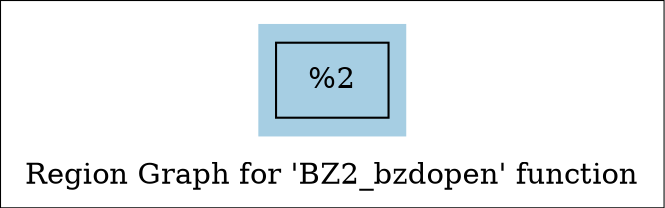 digraph "Region Graph for 'BZ2_bzdopen' function" {
	label="Region Graph for 'BZ2_bzdopen' function";

	Node0x1104610 [shape=record,label="{%2}"];
	colorscheme = "paired12"
        subgraph cluster_0x1484d00 {
          label = "";
          style = filled;
          color = 1
          Node0x1104610;
        }
}
